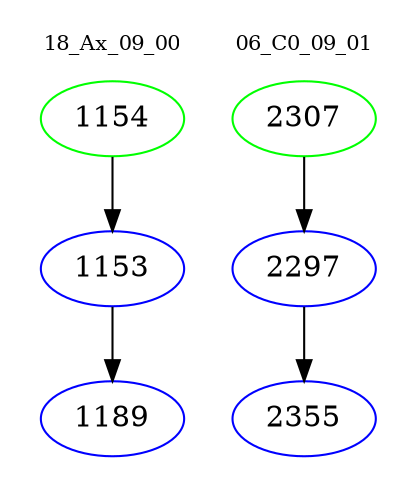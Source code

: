 digraph{
subgraph cluster_0 {
color = white
label = "18_Ax_09_00";
fontsize=10;
T0_1154 [label="1154", color="green"]
T0_1154 -> T0_1153 [color="black"]
T0_1153 [label="1153", color="blue"]
T0_1153 -> T0_1189 [color="black"]
T0_1189 [label="1189", color="blue"]
}
subgraph cluster_1 {
color = white
label = "06_C0_09_01";
fontsize=10;
T1_2307 [label="2307", color="green"]
T1_2307 -> T1_2297 [color="black"]
T1_2297 [label="2297", color="blue"]
T1_2297 -> T1_2355 [color="black"]
T1_2355 [label="2355", color="blue"]
}
}
